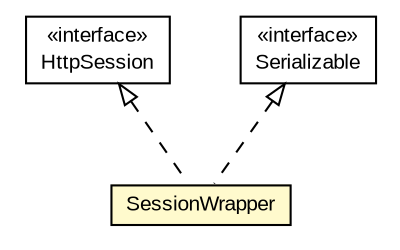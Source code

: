 #!/usr/local/bin/dot
#
# Class diagram 
# Generated by UMLGraph version R5_6-24-gf6e263 (http://www.umlgraph.org/)
#

digraph G {
	edge [fontname="arial",fontsize=10,labelfontname="arial",labelfontsize=10];
	node [fontname="arial",fontsize=10,shape=plaintext];
	nodesep=0.25;
	ranksep=0.5;
	// org.gservlet.SessionWrapper
	c2131 [label=<<table title="org.gservlet.SessionWrapper" border="0" cellborder="1" cellspacing="0" cellpadding="2" port="p" bgcolor="lemonChiffon" href="./SessionWrapper.html">
		<tr><td><table border="0" cellspacing="0" cellpadding="1">
<tr><td align="center" balign="center"> SessionWrapper </td></tr>
		</table></td></tr>
		</table>>, URL="./SessionWrapper.html", fontname="arial", fontcolor="black", fontsize=10.0];
	//org.gservlet.SessionWrapper implements javax.servlet.http.HttpSession
	c2175:p -> c2131:p [dir=back,arrowtail=empty,style=dashed];
	//org.gservlet.SessionWrapper implements java.io.Serializable
	c2176:p -> c2131:p [dir=back,arrowtail=empty,style=dashed];
	// javax.servlet.http.HttpSession
	c2175 [label=<<table title="javax.servlet.http.HttpSession" border="0" cellborder="1" cellspacing="0" cellpadding="2" port="p" href="https://docs.oracle.com/javaee/7/api/javax/servlet/http/HttpSession.html">
		<tr><td><table border="0" cellspacing="0" cellpadding="1">
<tr><td align="center" balign="center"> &#171;interface&#187; </td></tr>
<tr><td align="center" balign="center"> HttpSession </td></tr>
		</table></td></tr>
		</table>>, URL="https://docs.oracle.com/javaee/7/api/javax/servlet/http/HttpSession.html", fontname="arial", fontcolor="black", fontsize=10.0];
	// java.io.Serializable
	c2176 [label=<<table title="java.io.Serializable" border="0" cellborder="1" cellspacing="0" cellpadding="2" port="p" href="https://docs.oracle.com/javase/7/docs/api/java/io/Serializable.html">
		<tr><td><table border="0" cellspacing="0" cellpadding="1">
<tr><td align="center" balign="center"> &#171;interface&#187; </td></tr>
<tr><td align="center" balign="center"> Serializable </td></tr>
		</table></td></tr>
		</table>>, URL="https://docs.oracle.com/javase/7/docs/api/java/io/Serializable.html", fontname="arial", fontcolor="black", fontsize=10.0];
}

